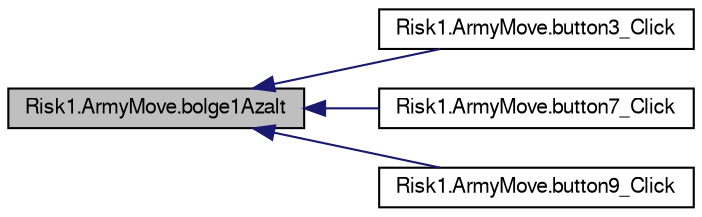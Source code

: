 digraph G
{
  bgcolor="transparent";
  edge [fontname="FreeSans",fontsize="10",labelfontname="FreeSans",labelfontsize="10"];
  node [fontname="FreeSans",fontsize="10",shape=record];
  rankdir="LR";
  Node1 [label="Risk1.ArmyMove.bolge1Azalt",height=0.2,width=0.4,color="black", fillcolor="grey75", style="filled" fontcolor="black"];
  Node1 -> Node2 [dir="back",color="midnightblue",fontsize="10",style="solid",fontname="FreeSans"];
  Node2 [label="Risk1.ArmyMove.button3_Click",height=0.2,width=0.4,color="black",URL="$classRisk1_1_1ArmyMove.html#a3336c1e52d10ac602e42d0ad9f5a814a"];
  Node1 -> Node3 [dir="back",color="midnightblue",fontsize="10",style="solid",fontname="FreeSans"];
  Node3 [label="Risk1.ArmyMove.button7_Click",height=0.2,width=0.4,color="black",URL="$classRisk1_1_1ArmyMove.html#a0dd2741d69223e0b5e8cb9bb169bac2d"];
  Node1 -> Node4 [dir="back",color="midnightblue",fontsize="10",style="solid",fontname="FreeSans"];
  Node4 [label="Risk1.ArmyMove.button9_Click",height=0.2,width=0.4,color="black",URL="$classRisk1_1_1ArmyMove.html#a973413e9d5fc0f86952cb40361002ed9"];
}
